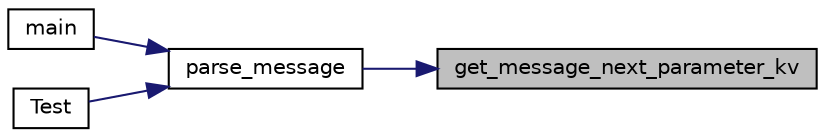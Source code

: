 digraph "get_message_next_parameter_kv"
{
 // LATEX_PDF_SIZE
  edge [fontname="Helvetica",fontsize="10",labelfontname="Helvetica",labelfontsize="10"];
  node [fontname="Helvetica",fontsize="10",shape=record];
  rankdir="RL";
  Node1 [label="get_message_next_parameter_kv",height=0.2,width=0.4,color="black", fillcolor="grey75", style="filled", fontcolor="black",tooltip="Get the next key value object."];
  Node1 -> Node2 [dir="back",color="midnightblue",fontsize="10",style="solid",fontname="Helvetica"];
  Node2 [label="parse_message",height=0.2,width=0.4,color="black", fillcolor="white", style="filled",URL="$message__parser_8c.html#aa8487af4610a19e0a3e4dea4ae684fc7",tooltip="Take a message as a string and parse it into a message struct."];
  Node2 -> Node3 [dir="back",color="midnightblue",fontsize="10",style="solid",fontname="Helvetica"];
  Node3 [label="main",height=0.2,width=0.4,color="black", fillcolor="white", style="filled",URL="$test__main_8c.html#a840291bc02cba5474a4cb46a9b9566fe",tooltip=" "];
  Node2 -> Node4 [dir="back",color="midnightblue",fontsize="10",style="solid",fontname="Helvetica"];
  Node4 [label="Test",height=0.2,width=0.4,color="black", fillcolor="white", style="filled",URL="$message__parser__test_8c.html#ae1574755fc96bba0dbd62bcc19e385a6",tooltip=" "];
}
